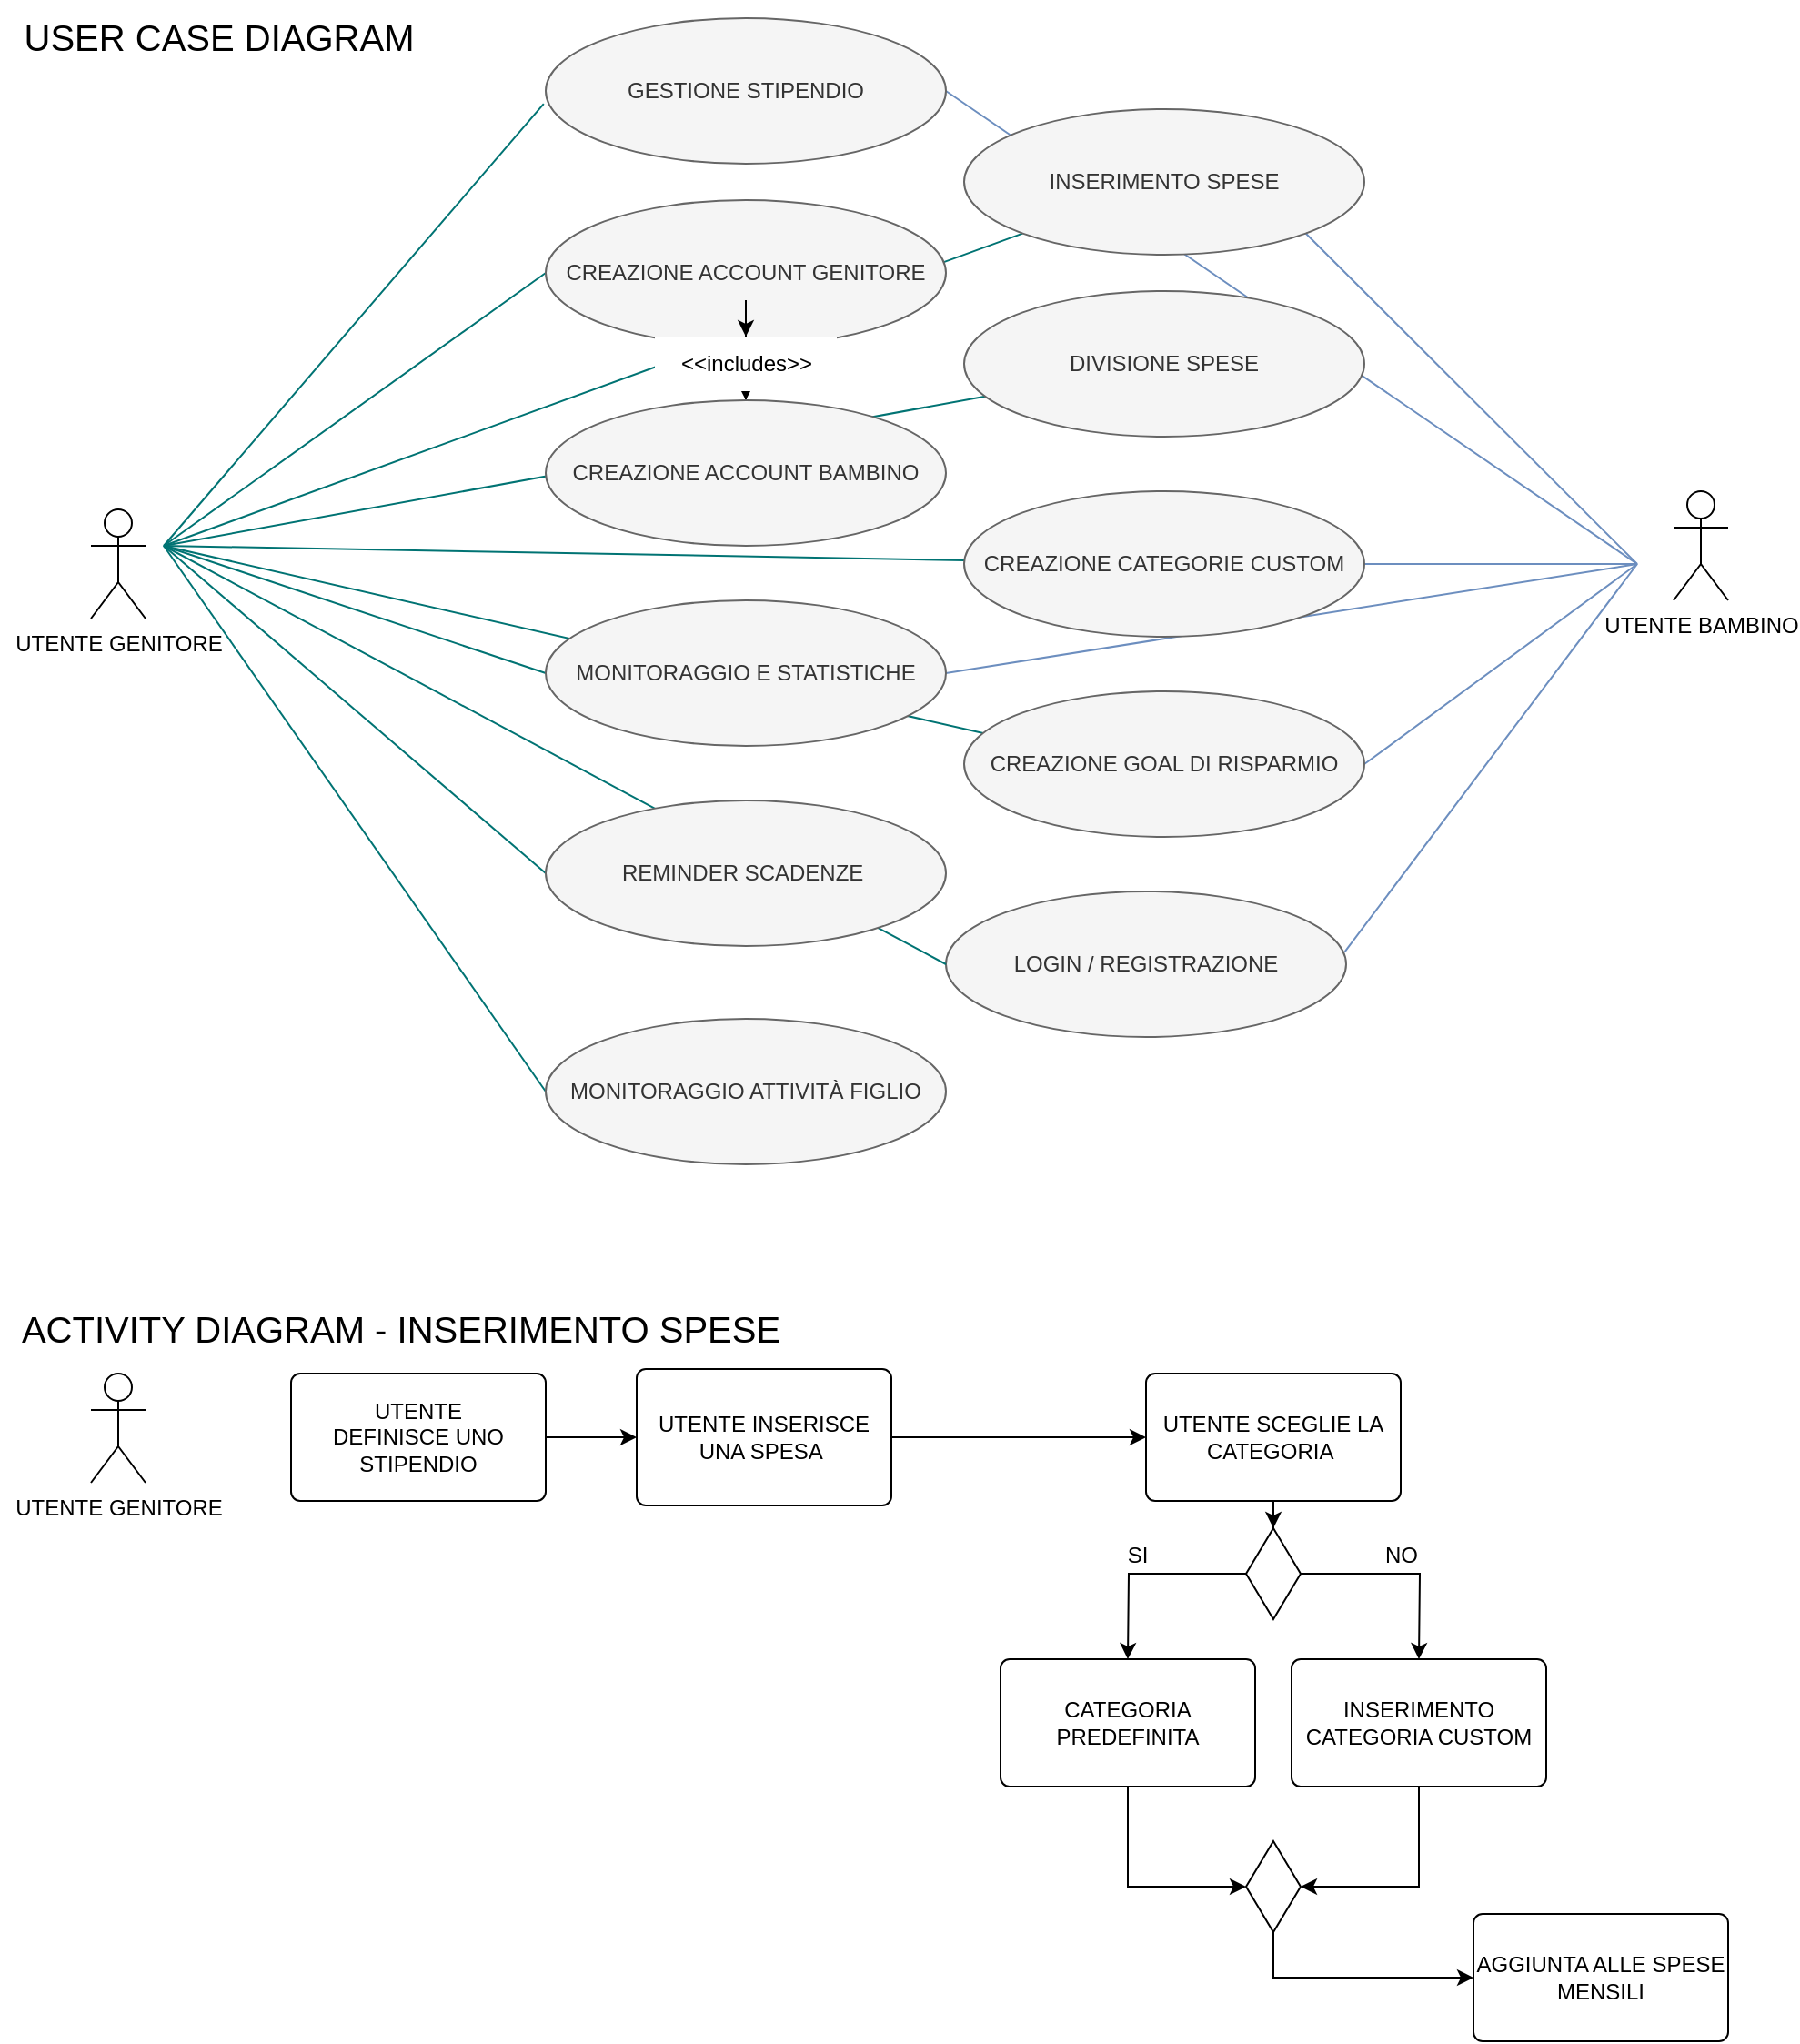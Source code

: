 <mxfile version="24.8.1">
  <diagram name="Page-1" id="0Y_awO_fFXFy9RHz4deN">
    <mxGraphModel dx="983" dy="666" grid="1" gridSize="10" guides="1" tooltips="1" connect="1" arrows="1" fold="1" page="1" pageScale="1" pageWidth="1169" pageHeight="827" math="0" shadow="0">
      <root>
        <mxCell id="0" />
        <mxCell id="1" parent="0" />
        <mxCell id="RqU0fA0UJoxL_NazRyOK-11" value="UTENTE GENITORE" style="shape=umlActor;verticalLabelPosition=bottom;verticalAlign=top;html=1;outlineConnect=0;" parent="1" vertex="1">
          <mxGeometry x="50" y="280" width="30" height="60" as="geometry" />
        </mxCell>
        <mxCell id="RqU0fA0UJoxL_NazRyOK-14" value="UTENTE BAMBINO" style="shape=umlActor;verticalLabelPosition=bottom;verticalAlign=top;html=1;outlineConnect=0;" parent="1" vertex="1">
          <mxGeometry x="920" y="270" width="30" height="60" as="geometry" />
        </mxCell>
        <mxCell id="RqU0fA0UJoxL_NazRyOK-16" value="" style="endArrow=none;html=1;rounded=0;exitX=1;exitY=0.333;exitDx=0;exitDy=0;exitPerimeter=0;entryX=-0.005;entryY=0.588;entryDx=0;entryDy=0;entryPerimeter=0;fillColor=#d5e8d4;strokeColor=#007373;" parent="1" target="RqU0fA0UJoxL_NazRyOK-3" edge="1">
          <mxGeometry width="50" height="50" relative="1" as="geometry">
            <mxPoint x="90" y="300" as="sourcePoint" />
            <mxPoint x="530" y="220" as="targetPoint" />
          </mxGeometry>
        </mxCell>
        <mxCell id="RqU0fA0UJoxL_NazRyOK-17" value="" style="endArrow=none;html=1;rounded=0;entryX=0;entryY=0.5;entryDx=0;entryDy=0;fillColor=#d5e8d4;strokeColor=#007373;" parent="1" target="RqU0fA0UJoxL_NazRyOK-5" edge="1">
          <mxGeometry width="50" height="50" relative="1" as="geometry">
            <mxPoint x="90" y="300" as="sourcePoint" />
            <mxPoint x="309" y="67" as="targetPoint" />
          </mxGeometry>
        </mxCell>
        <mxCell id="RqU0fA0UJoxL_NazRyOK-18" value="" style="endArrow=none;html=1;rounded=0;entryX=0;entryY=0.5;entryDx=0;entryDy=0;fillColor=#d5e8d4;strokeColor=#007373;" parent="1" target="RqU0fA0UJoxL_NazRyOK-7" edge="1">
          <mxGeometry width="50" height="50" relative="1" as="geometry">
            <mxPoint x="90" y="300" as="sourcePoint" />
            <mxPoint x="290" y="370" as="targetPoint" />
          </mxGeometry>
        </mxCell>
        <mxCell id="RqU0fA0UJoxL_NazRyOK-19" value="" style="endArrow=none;html=1;rounded=0;entryX=0;entryY=0.5;entryDx=0;entryDy=0;fillColor=#d5e8d4;strokeColor=#007373;" parent="1" target="RqU0fA0UJoxL_NazRyOK-8" edge="1">
          <mxGeometry width="50" height="50" relative="1" as="geometry">
            <mxPoint x="90" y="300" as="sourcePoint" />
            <mxPoint x="300" y="380" as="targetPoint" />
          </mxGeometry>
        </mxCell>
        <mxCell id="RqU0fA0UJoxL_NazRyOK-20" value="" style="endArrow=none;html=1;rounded=0;entryX=0;entryY=0.5;entryDx=0;entryDy=0;fillColor=#d5e8d4;strokeColor=#007373;" parent="1" target="RqU0fA0UJoxL_NazRyOK-15" edge="1">
          <mxGeometry width="50" height="50" relative="1" as="geometry">
            <mxPoint x="90" y="300" as="sourcePoint" />
            <mxPoint x="310" y="490" as="targetPoint" />
          </mxGeometry>
        </mxCell>
        <mxCell id="RqU0fA0UJoxL_NazRyOK-21" value="" style="endArrow=none;html=1;rounded=0;fillColor=#d5e8d4;strokeColor=#007373;" parent="1" target="RqU0fA0UJoxL_NazRyOK-4" edge="1">
          <mxGeometry width="50" height="50" relative="1" as="geometry">
            <mxPoint x="90" y="300" as="sourcePoint" />
            <mxPoint x="570" y="260" as="targetPoint" />
          </mxGeometry>
        </mxCell>
        <mxCell id="RqU0fA0UJoxL_NazRyOK-23" value="" style="endArrow=none;html=1;rounded=0;exitX=1;exitY=0.333;exitDx=0;exitDy=0;exitPerimeter=0;fillColor=#d5e8d4;strokeColor=#007373;" parent="1" target="RqU0fA0UJoxL_NazRyOK-6" edge="1">
          <mxGeometry width="50" height="50" relative="1" as="geometry">
            <mxPoint x="90" y="300" as="sourcePoint" />
            <mxPoint x="572" y="138" as="targetPoint" />
          </mxGeometry>
        </mxCell>
        <mxCell id="RqU0fA0UJoxL_NazRyOK-24" value="" style="endArrow=none;html=1;rounded=0;fillColor=#d5e8d4;strokeColor=#007373;" parent="1" target="RqU0fA0UJoxL_NazRyOK-9" edge="1">
          <mxGeometry width="50" height="50" relative="1" as="geometry">
            <mxPoint x="90" y="300" as="sourcePoint" />
            <mxPoint x="552" y="228" as="targetPoint" />
          </mxGeometry>
        </mxCell>
        <mxCell id="RqU0fA0UJoxL_NazRyOK-26" value="" style="endArrow=none;html=1;rounded=0;entryX=0.048;entryY=0.288;entryDx=0;entryDy=0;fillColor=#d5e8d4;strokeColor=#007373;entryPerimeter=0;" parent="1" target="RqU0fA0UJoxL_NazRyOK-10" edge="1">
          <mxGeometry width="50" height="50" relative="1" as="geometry">
            <mxPoint x="90" y="300" as="sourcePoint" />
            <mxPoint x="540" y="318" as="targetPoint" />
          </mxGeometry>
        </mxCell>
        <mxCell id="RqU0fA0UJoxL_NazRyOK-27" value="" style="endArrow=none;html=1;rounded=0;entryX=1;entryY=1;entryDx=0;entryDy=0;fillColor=#dae8fc;strokeColor=#6c8ebf;" parent="1" target="RqU0fA0UJoxL_NazRyOK-4" edge="1">
          <mxGeometry width="50" height="50" relative="1" as="geometry">
            <mxPoint x="900" y="310" as="sourcePoint" />
            <mxPoint x="560" y="250" as="targetPoint" />
          </mxGeometry>
        </mxCell>
        <mxCell id="RqU0fA0UJoxL_NazRyOK-29" value="" style="endArrow=none;html=1;rounded=0;entryX=1;entryY=0.5;entryDx=0;entryDy=0;fillColor=#dae8fc;strokeColor=#6c8ebf;" parent="1" target="RqU0fA0UJoxL_NazRyOK-9" edge="1">
          <mxGeometry width="50" height="50" relative="1" as="geometry">
            <mxPoint x="900" y="310" as="sourcePoint" />
            <mxPoint x="728" y="138" as="targetPoint" />
          </mxGeometry>
        </mxCell>
        <mxCell id="RqU0fA0UJoxL_NazRyOK-30" value="" style="endArrow=none;html=1;rounded=0;entryX=1;entryY=0.5;entryDx=0;entryDy=0;fillColor=#dae8fc;strokeColor=#6c8ebf;" parent="1" target="RqU0fA0UJoxL_NazRyOK-10" edge="1">
          <mxGeometry width="50" height="50" relative="1" as="geometry">
            <mxPoint x="900" y="310" as="sourcePoint" />
            <mxPoint x="760" y="320" as="targetPoint" />
          </mxGeometry>
        </mxCell>
        <mxCell id="RqU0fA0UJoxL_NazRyOK-31" value="" style="endArrow=none;html=1;rounded=0;entryX=1;entryY=0.5;entryDx=0;entryDy=0;fillColor=#dae8fc;strokeColor=#6c8ebf;" parent="1" target="RqU0fA0UJoxL_NazRyOK-7" edge="1">
          <mxGeometry width="50" height="50" relative="1" as="geometry">
            <mxPoint x="900" y="310" as="sourcePoint" />
            <mxPoint x="530" y="250" as="targetPoint" />
          </mxGeometry>
        </mxCell>
        <mxCell id="RqU0fA0UJoxL_NazRyOK-32" value="" style="endArrow=none;html=1;rounded=0;entryX=1;entryY=0.5;entryDx=0;entryDy=0;fillColor=#dae8fc;strokeColor=#6c8ebf;" parent="1" target="RqU0fA0UJoxL_NazRyOK-3" edge="1">
          <mxGeometry width="50" height="50" relative="1" as="geometry">
            <mxPoint x="900" y="310" as="sourcePoint" />
            <mxPoint x="530" y="260" as="targetPoint" />
          </mxGeometry>
        </mxCell>
        <mxCell id="RqU0fA0UJoxL_NazRyOK-3" value="GESTIONE STIPENDIO" style="ellipse;whiteSpace=wrap;html=1;fillColor=#f5f5f5;fontColor=#333333;strokeColor=#666666;" parent="1" vertex="1">
          <mxGeometry x="300" y="10" width="220" height="80" as="geometry" />
        </mxCell>
        <mxCell id="RqU0fA0UJoxL_NazRyOK-4" value="INSERIMENTO SPESE&lt;span style=&quot;caret-color: rgba(0, 0, 0, 0); color: rgba(0, 0, 0, 0); font-family: monospace; font-size: 0px; text-align: start; white-space: nowrap;&quot;&gt;%3CmxGraphModel%3E%3Croot%3E%3CmxCell%20id%3D%220%22%2F%3E%3CmxCell%20id%3D%221%22%20parent%3D%220%22%2F%3E%3CmxCell%20id%3D%222%22%20value%3D%22GESTIONE%20STIPENDIO%22%20style%3D%22ellipse%3BwhiteSpace%3Dwrap%3Bhtml%3D1%3B%22%20vertex%3D%221%22%20parent%3D%221%22%3E%3CmxGeometry%20x%3D%22370%22%20y%3D%2220%22%20width%3D%22220%22%20height%3D%2280%22%20as%3D%22geometry%22%2F%3E%3C%2FmxCell%3E%3C%2Froot%3E%3C%2FmxGraphModel%3E&lt;/span&gt;" style="ellipse;whiteSpace=wrap;html=1;fillColor=#f5f5f5;fontColor=#333333;strokeColor=#666666;" parent="1" vertex="1">
          <mxGeometry x="530" y="60" width="220" height="80" as="geometry" />
        </mxCell>
        <mxCell id="RqU0fA0UJoxL_NazRyOK-42" style="edgeStyle=orthogonalEdgeStyle;rounded=0;orthogonalLoop=1;jettySize=auto;html=1;entryX=0.5;entryY=0;entryDx=0;entryDy=0;" parent="1" source="RqU0fA0UJoxL_NazRyOK-43" target="RqU0fA0UJoxL_NazRyOK-41" edge="1">
          <mxGeometry relative="1" as="geometry" />
        </mxCell>
        <mxCell id="RqU0fA0UJoxL_NazRyOK-5" value="CREAZIONE ACCOUNT GENITORE" style="ellipse;whiteSpace=wrap;html=1;fillColor=#f5f5f5;fontColor=#333333;strokeColor=#666666;" parent="1" vertex="1">
          <mxGeometry x="300" y="110" width="220" height="80" as="geometry" />
        </mxCell>
        <mxCell id="RqU0fA0UJoxL_NazRyOK-6" value="DIVISIONE SPESE" style="ellipse;whiteSpace=wrap;html=1;fillColor=#f5f5f5;fontColor=#333333;strokeColor=#666666;" parent="1" vertex="1">
          <mxGeometry x="530" y="160" width="220" height="80" as="geometry" />
        </mxCell>
        <mxCell id="RqU0fA0UJoxL_NazRyOK-7" value="MONITORAGGIO E STATISTICHE" style="ellipse;whiteSpace=wrap;html=1;fillColor=#f5f5f5;fontColor=#333333;strokeColor=#666666;" parent="1" vertex="1">
          <mxGeometry x="300" y="330" width="220" height="80" as="geometry" />
        </mxCell>
        <mxCell id="RqU0fA0UJoxL_NazRyOK-9" value="CREAZIONE CATEGORIE CUSTOM" style="ellipse;whiteSpace=wrap;html=1;fillColor=#f5f5f5;fontColor=#333333;strokeColor=#666666;" parent="1" vertex="1">
          <mxGeometry x="530" y="270" width="220" height="80" as="geometry" />
        </mxCell>
        <mxCell id="RqU0fA0UJoxL_NazRyOK-10" value="CREAZIONE GOAL DI RISPARMIO" style="ellipse;whiteSpace=wrap;html=1;fontStyle=0;fillColor=#f5f5f5;fontColor=#333333;strokeColor=#666666;" parent="1" vertex="1">
          <mxGeometry x="530" y="380" width="220" height="80" as="geometry" />
        </mxCell>
        <mxCell id="RqU0fA0UJoxL_NazRyOK-33" value="&lt;font style=&quot;font-size: 20px;&quot;&gt;USER CASE DIAGRAM&lt;/font&gt;" style="text;html=1;align=center;verticalAlign=middle;resizable=0;points=[];autosize=1;strokeColor=none;fillColor=none;" parent="1" vertex="1">
          <mxGeometry width="240" height="40" as="geometry" />
        </mxCell>
        <mxCell id="RqU0fA0UJoxL_NazRyOK-34" value="LOGIN / REGISTRAZIONE" style="ellipse;whiteSpace=wrap;html=1;fontStyle=0;fillColor=#f5f5f5;fontColor=#333333;strokeColor=#666666;" parent="1" vertex="1">
          <mxGeometry x="520" y="490" width="220" height="80" as="geometry" />
        </mxCell>
        <mxCell id="RqU0fA0UJoxL_NazRyOK-35" value="" style="endArrow=none;html=1;rounded=0;entryX=0.997;entryY=0.413;entryDx=0;entryDy=0;fillColor=#dae8fc;strokeColor=#6c8ebf;entryPerimeter=0;" parent="1" target="RqU0fA0UJoxL_NazRyOK-34" edge="1">
          <mxGeometry width="50" height="50" relative="1" as="geometry">
            <mxPoint x="900" y="310" as="sourcePoint" />
            <mxPoint x="760" y="430" as="targetPoint" />
          </mxGeometry>
        </mxCell>
        <mxCell id="RqU0fA0UJoxL_NazRyOK-36" value="" style="endArrow=none;html=1;rounded=0;entryX=0;entryY=0.5;entryDx=0;entryDy=0;fillColor=#d5e8d4;strokeColor=#007373;" parent="1" target="RqU0fA0UJoxL_NazRyOK-34" edge="1">
          <mxGeometry width="50" height="50" relative="1" as="geometry">
            <mxPoint x="90" y="300" as="sourcePoint" />
            <mxPoint x="310" y="490" as="targetPoint" />
          </mxGeometry>
        </mxCell>
        <mxCell id="RqU0fA0UJoxL_NazRyOK-15" value="MONITORAGGIO ATTIVITÀ FIGLIO" style="ellipse;whiteSpace=wrap;html=1;fontStyle=0;fillColor=#f5f5f5;fontColor=#333333;strokeColor=#666666;" parent="1" vertex="1">
          <mxGeometry x="300" y="560" width="220" height="80" as="geometry" />
        </mxCell>
        <mxCell id="RqU0fA0UJoxL_NazRyOK-38" value="&lt;font style=&quot;font-size: 20px;&quot;&gt;ACTIVITY DIAGRAM - INSERIMENTO SPESE&lt;/font&gt;" style="text;html=1;align=center;verticalAlign=middle;resizable=0;points=[];autosize=1;strokeColor=none;fillColor=none;" parent="1" vertex="1">
          <mxGeometry y="710" width="440" height="40" as="geometry" />
        </mxCell>
        <mxCell id="RqU0fA0UJoxL_NazRyOK-48" style="edgeStyle=orthogonalEdgeStyle;rounded=0;orthogonalLoop=1;jettySize=auto;html=1;" parent="1" source="RqU0fA0UJoxL_NazRyOK-39" target="RqU0fA0UJoxL_NazRyOK-46" edge="1">
          <mxGeometry relative="1" as="geometry" />
        </mxCell>
        <mxCell id="RqU0fA0UJoxL_NazRyOK-39" value="UTENTE&lt;div&gt;DEFINISCE UNO STIPENDIO&lt;/div&gt;" style="html=1;align=center;verticalAlign=middle;rounded=1;absoluteArcSize=1;arcSize=10;dashed=0;whiteSpace=wrap;" parent="1" vertex="1">
          <mxGeometry x="160" y="755" width="140" height="70" as="geometry" />
        </mxCell>
        <mxCell id="RqU0fA0UJoxL_NazRyOK-41" value="CREAZIONE ACCOUNT BAMBINO&lt;span style=&quot;caret-color: rgba(0, 0, 0, 0); color: rgba(0, 0, 0, 0); font-family: monospace; font-size: 0px; text-align: start; white-space: nowrap;&quot;&gt;%3CmxGraphModel%3E%3Croot%3E%3CmxCell%20id%3D%220%22%2F%3E%3CmxCell%20id%3D%221%22%20parent%3D%220%22%2F%3E%3CmxCell%20id%3D%222%22%20value%3D%22INSERIMENTO%20SPESE%26lt%3Bspan%20style%3D%26quot%3Bcaret-color%3A%20rgba(0%2C%200%2C%200%2C%200)%3B%20color%3A%20rgba(0%2C%200%2C%200%2C%200)%3B%20font-family%3A%20monospace%3B%20font-size%3A%200px%3B%20text-align%3A%20start%3B%20white-space%3A%20nowrap%3B%26quot%3B%26gt%3B%253CmxGraphModel%253E%253Croot%253E%253CmxCell%2520id%253D%25220%2522%252F%253E%253CmxCell%2520id%253D%25221%2522%2520parent%253D%25220%2522%252F%253E%253CmxCell%2520id%253D%25222%2522%2520value%253D%2522GESTIONE%2520STIPENDIO%2522%2520style%253D%2522ellipse%253BwhiteSpace%253Dwrap%253Bhtml%253D1%253B%2522%2520vertex%253D%25221%2522%2520parent%253D%25221%2522%253E%253CmxGeometry%2520x%253D%2522370%2522%2520y%253D%252220%2522%2520width%253D%2522220%2522%2520height%253D%252280%2522%2520as%253D%2522geometry%2522%252F%253E%253C%252FmxCell%253E%253C%252Froot%253E%253C%252FmxGraphModel%253E%26lt%3B%2Fspan%26gt%3B%22%20style%3D%22ellipse%3BwhiteSpace%3Dwrap%3Bhtml%3D1%3B%22%20vertex%3D%221%22%20parent%3D%221%22%3E%3CmxGeometry%20x%3D%22370%22%20y%3D%22130%22%20width%3D%22220%22%20height%3D%2280%22%20as%3D%22geometry%22%2F%3E%3C%2FmxCell%3E%3C%2Froot%3E%3C%2FmxGraphModel%3E&lt;/span&gt;" style="ellipse;whiteSpace=wrap;html=1;fillColor=#f5f5f5;fontColor=#333333;strokeColor=#666666;" parent="1" vertex="1">
          <mxGeometry x="300" y="220" width="220" height="80" as="geometry" />
        </mxCell>
        <mxCell id="RqU0fA0UJoxL_NazRyOK-44" value="" style="edgeStyle=orthogonalEdgeStyle;rounded=0;orthogonalLoop=1;jettySize=auto;html=1;entryX=0.5;entryY=0;entryDx=0;entryDy=0;" parent="1" source="RqU0fA0UJoxL_NazRyOK-5" target="RqU0fA0UJoxL_NazRyOK-43" edge="1">
          <mxGeometry relative="1" as="geometry">
            <mxPoint x="410" y="190" as="sourcePoint" />
            <mxPoint x="410" y="220" as="targetPoint" />
          </mxGeometry>
        </mxCell>
        <mxCell id="RqU0fA0UJoxL_NazRyOK-43" value="&amp;lt;&amp;lt;includes&amp;gt;&amp;gt;" style="text;html=1;align=center;verticalAlign=middle;resizable=0;points=[];autosize=1;strokeColor=none;fillColor=default;" parent="1" vertex="1">
          <mxGeometry x="360" y="185" width="100" height="30" as="geometry" />
        </mxCell>
        <mxCell id="RqU0fA0UJoxL_NazRyOK-8" value="REMINDER SCADENZE&amp;nbsp;" style="ellipse;whiteSpace=wrap;html=1;fillColor=#f5f5f5;fontColor=#333333;strokeColor=#666666;" parent="1" vertex="1">
          <mxGeometry x="300" y="440" width="220" height="80" as="geometry" />
        </mxCell>
        <mxCell id="RqU0fA0UJoxL_NazRyOK-45" value="UTENTE GENITORE" style="shape=umlActor;verticalLabelPosition=bottom;verticalAlign=top;html=1;outlineConnect=0;" parent="1" vertex="1">
          <mxGeometry x="50" y="755" width="30" height="60" as="geometry" />
        </mxCell>
        <mxCell id="RqU0fA0UJoxL_NazRyOK-78" style="edgeStyle=orthogonalEdgeStyle;rounded=0;orthogonalLoop=1;jettySize=auto;html=1;" parent="1" source="RqU0fA0UJoxL_NazRyOK-46" edge="1">
          <mxGeometry relative="1" as="geometry">
            <mxPoint x="630" y="790" as="targetPoint" />
          </mxGeometry>
        </mxCell>
        <mxCell id="RqU0fA0UJoxL_NazRyOK-46" value="UTENTE INSERISCE UNA SPESA&amp;nbsp;" style="html=1;align=center;verticalAlign=middle;rounded=1;absoluteArcSize=1;arcSize=10;dashed=0;whiteSpace=wrap;" parent="1" vertex="1">
          <mxGeometry x="350" y="752.5" width="140" height="75" as="geometry" />
        </mxCell>
        <mxCell id="RqU0fA0UJoxL_NazRyOK-64" style="edgeStyle=orthogonalEdgeStyle;rounded=0;orthogonalLoop=1;jettySize=auto;html=1;entryX=0;entryY=0.5;entryDx=0;entryDy=0;" parent="1" source="RqU0fA0UJoxL_NazRyOK-50" target="RqU0fA0UJoxL_NazRyOK-63" edge="1">
          <mxGeometry relative="1" as="geometry" />
        </mxCell>
        <mxCell id="RqU0fA0UJoxL_NazRyOK-50" value="CATEGORIA PREDEFINITA" style="html=1;align=center;verticalAlign=middle;rounded=1;absoluteArcSize=1;arcSize=10;dashed=0;whiteSpace=wrap;" parent="1" vertex="1">
          <mxGeometry x="550" y="912" width="140" height="70" as="geometry" />
        </mxCell>
        <mxCell id="RqU0fA0UJoxL_NazRyOK-65" style="edgeStyle=orthogonalEdgeStyle;rounded=0;orthogonalLoop=1;jettySize=auto;html=1;entryX=1;entryY=0.5;entryDx=0;entryDy=0;" parent="1" source="RqU0fA0UJoxL_NazRyOK-51" target="RqU0fA0UJoxL_NazRyOK-63" edge="1">
          <mxGeometry relative="1" as="geometry" />
        </mxCell>
        <mxCell id="RqU0fA0UJoxL_NazRyOK-51" value="INSERIMENTO CATEGORIA CUSTOM" style="html=1;align=center;verticalAlign=middle;rounded=1;absoluteArcSize=1;arcSize=10;dashed=0;whiteSpace=wrap;" parent="1" vertex="1">
          <mxGeometry x="710" y="912" width="140" height="70" as="geometry" />
        </mxCell>
        <mxCell id="RqU0fA0UJoxL_NazRyOK-55" value="SI" style="text;html=1;align=center;verticalAlign=middle;resizable=0;points=[];autosize=1;strokeColor=none;fillColor=none;" parent="1" vertex="1">
          <mxGeometry x="610" y="840" width="30" height="30" as="geometry" />
        </mxCell>
        <mxCell id="RqU0fA0UJoxL_NazRyOK-57" value="NO" style="text;html=1;align=center;verticalAlign=middle;resizable=0;points=[];autosize=1;strokeColor=none;fillColor=none;" parent="1" vertex="1">
          <mxGeometry x="750" y="840" width="40" height="30" as="geometry" />
        </mxCell>
        <mxCell id="RqU0fA0UJoxL_NazRyOK-60" style="edgeStyle=orthogonalEdgeStyle;rounded=0;orthogonalLoop=1;jettySize=auto;html=1;" parent="1" source="RqU0fA0UJoxL_NazRyOK-58" edge="1">
          <mxGeometry relative="1" as="geometry">
            <mxPoint x="620" y="912" as="targetPoint" />
          </mxGeometry>
        </mxCell>
        <mxCell id="RqU0fA0UJoxL_NazRyOK-61" style="edgeStyle=orthogonalEdgeStyle;rounded=0;orthogonalLoop=1;jettySize=auto;html=1;" parent="1" source="RqU0fA0UJoxL_NazRyOK-58" edge="1">
          <mxGeometry relative="1" as="geometry">
            <mxPoint x="780" y="912" as="targetPoint" />
          </mxGeometry>
        </mxCell>
        <mxCell id="RqU0fA0UJoxL_NazRyOK-80" value="" style="edgeStyle=orthogonalEdgeStyle;rounded=0;orthogonalLoop=1;jettySize=auto;html=1;" parent="1" source="RqU0fA0UJoxL_NazRyOK-47" target="RqU0fA0UJoxL_NazRyOK-58" edge="1">
          <mxGeometry relative="1" as="geometry" />
        </mxCell>
        <mxCell id="RqU0fA0UJoxL_NazRyOK-47" value="UTENTE SCEGLIE LA CATEGORIA&amp;nbsp;" style="html=1;align=center;verticalAlign=middle;rounded=1;absoluteArcSize=1;arcSize=10;dashed=0;whiteSpace=wrap;" parent="1" vertex="1">
          <mxGeometry x="630" y="755" width="140" height="70" as="geometry" />
        </mxCell>
        <mxCell id="RqU0fA0UJoxL_NazRyOK-69" style="edgeStyle=orthogonalEdgeStyle;rounded=0;orthogonalLoop=1;jettySize=auto;html=1;entryX=0;entryY=0.5;entryDx=0;entryDy=0;" parent="1" source="RqU0fA0UJoxL_NazRyOK-63" target="RqU0fA0UJoxL_NazRyOK-66" edge="1">
          <mxGeometry relative="1" as="geometry">
            <Array as="points">
              <mxPoint x="700" y="1087" />
            </Array>
          </mxGeometry>
        </mxCell>
        <mxCell id="RqU0fA0UJoxL_NazRyOK-63" value="" style="rhombus;whiteSpace=wrap;html=1;" parent="1" vertex="1">
          <mxGeometry x="685" y="1012" width="30" height="50" as="geometry" />
        </mxCell>
        <mxCell id="RqU0fA0UJoxL_NazRyOK-66" value="AGGIUNTA ALLE SPESE MENSILI" style="html=1;align=center;verticalAlign=middle;rounded=1;absoluteArcSize=1;arcSize=10;dashed=0;whiteSpace=wrap;" parent="1" vertex="1">
          <mxGeometry x="810" y="1052" width="140" height="70" as="geometry" />
        </mxCell>
        <mxCell id="RqU0fA0UJoxL_NazRyOK-58" value="" style="rhombus;whiteSpace=wrap;html=1;" parent="1" vertex="1">
          <mxGeometry x="685" y="840" width="30" height="50" as="geometry" />
        </mxCell>
      </root>
    </mxGraphModel>
  </diagram>
</mxfile>
